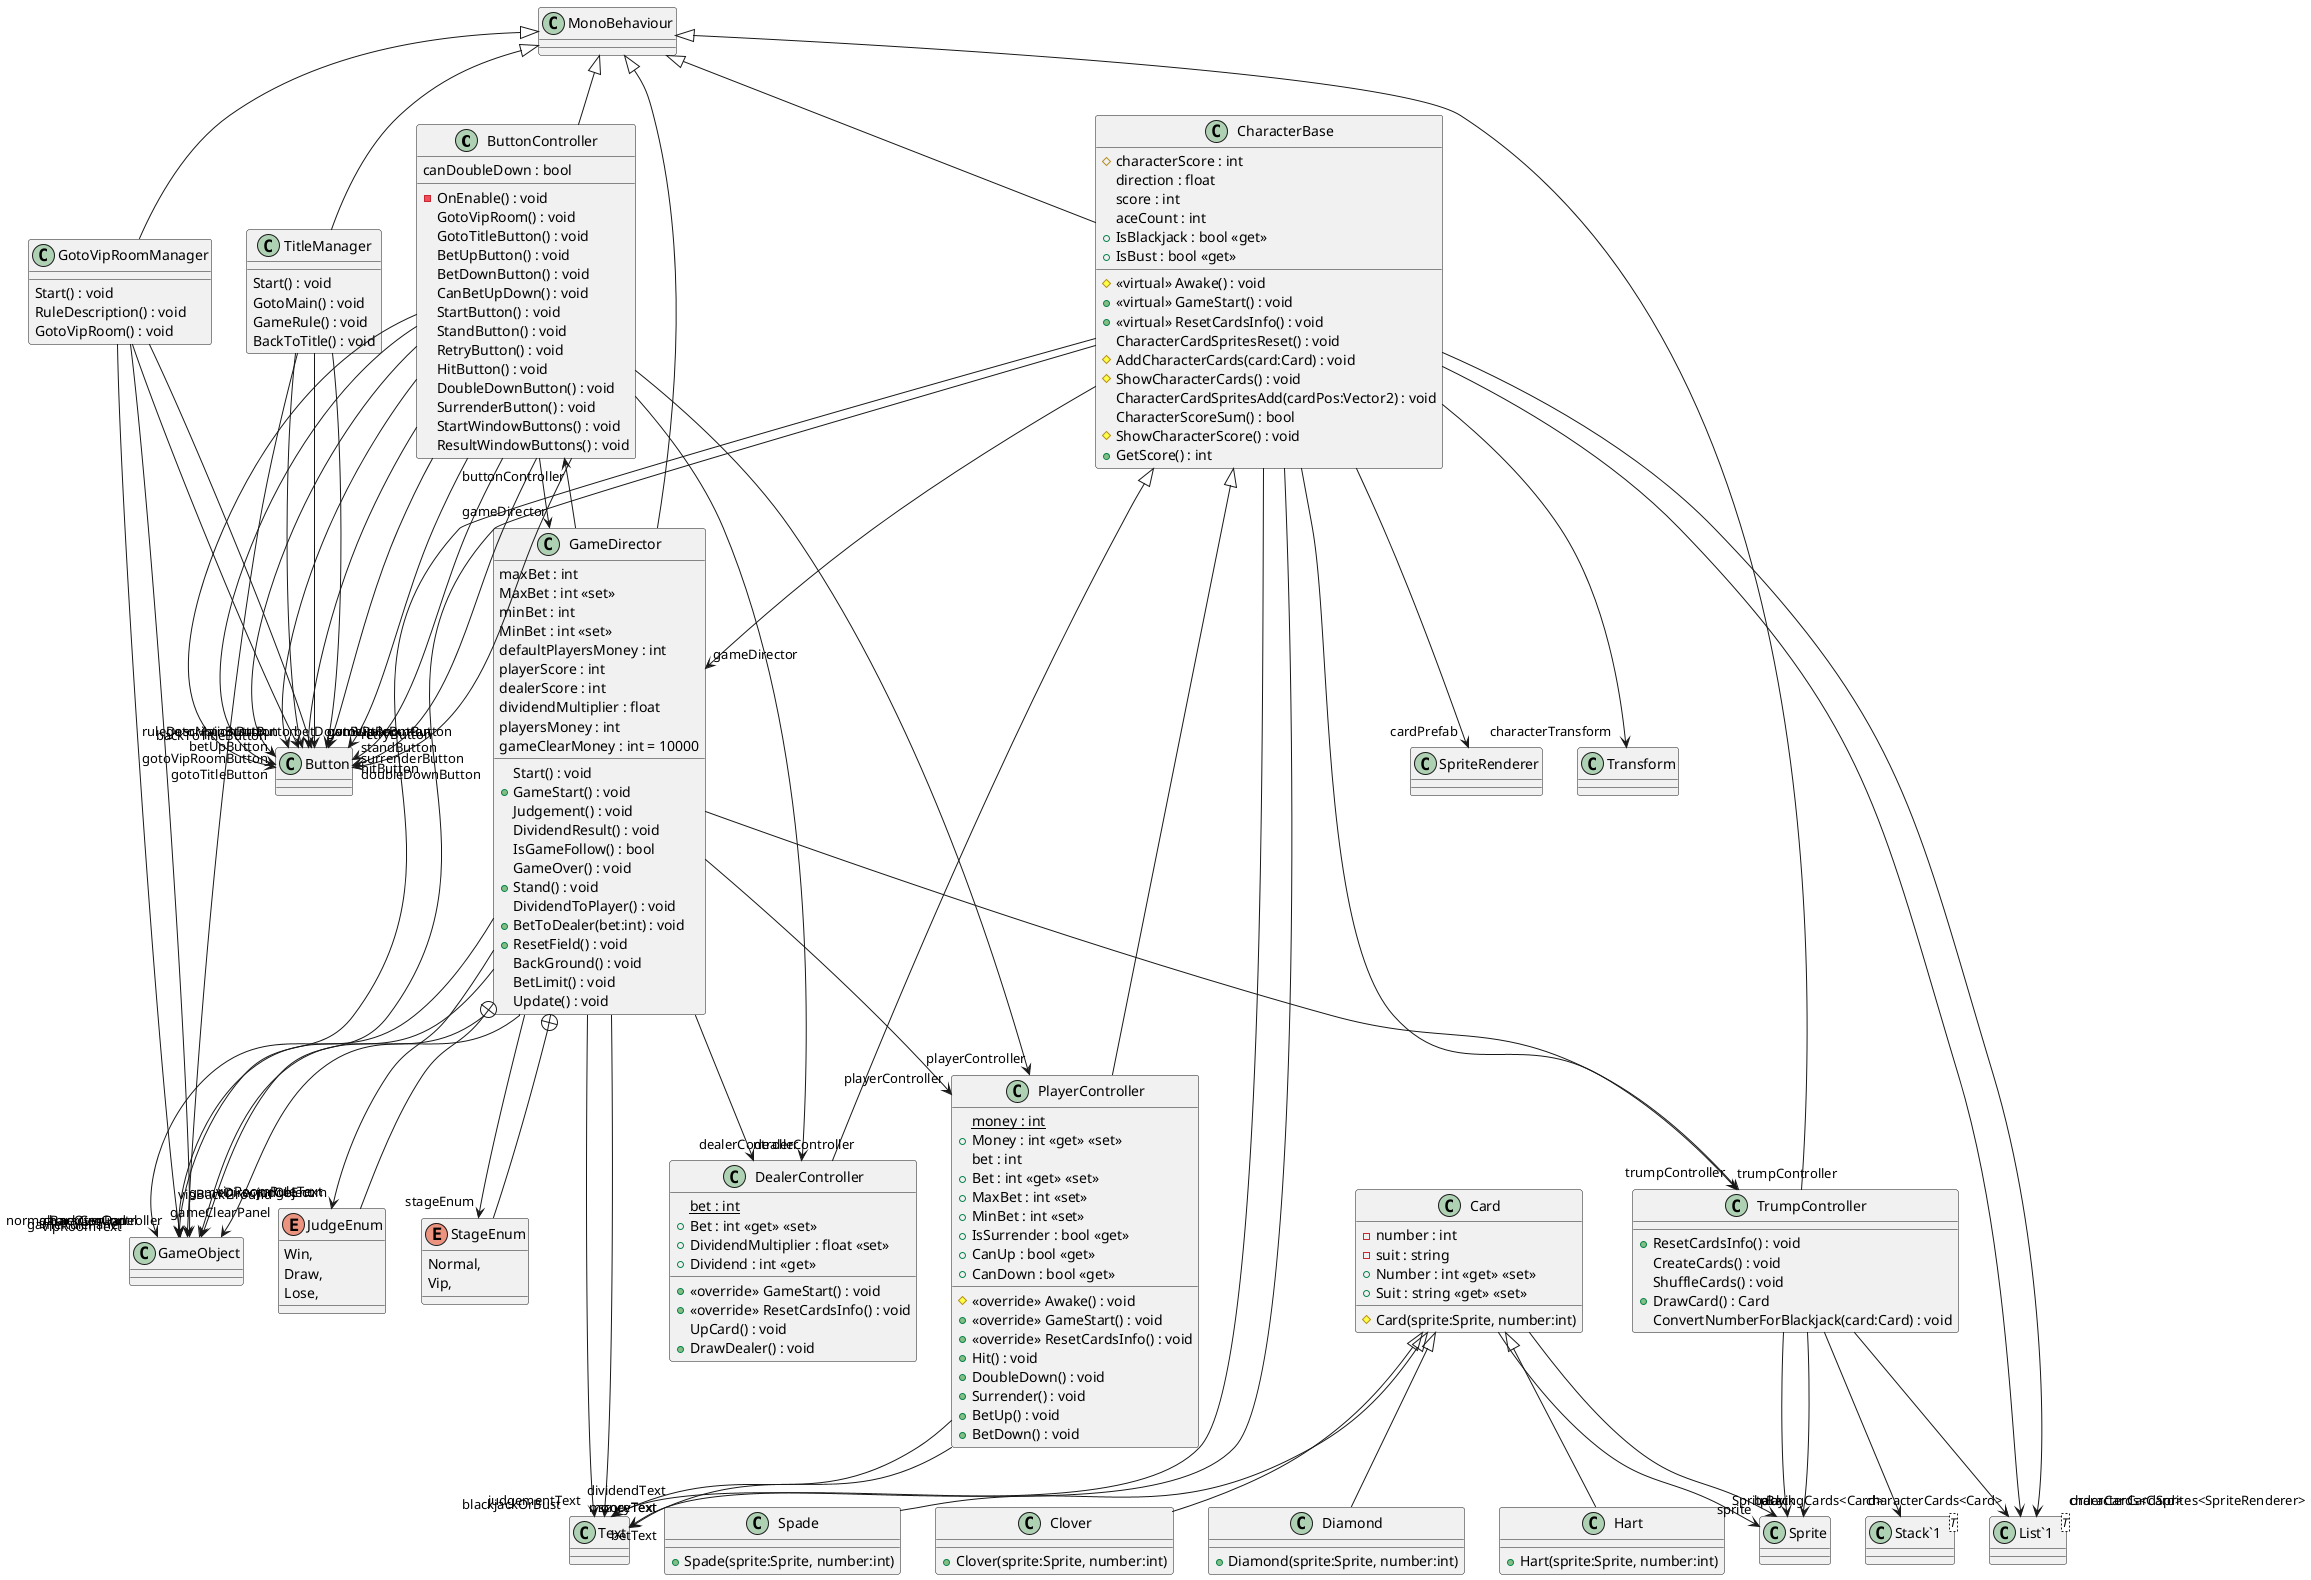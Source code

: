 @startuml
class ButtonController {
    - OnEnable() : void
    GotoVipRoom() : void
    GotoTitleButton() : void
    BetUpButton() : void
    BetDownButton() : void
    CanBetUpDown() : void
    canDoubleDown : bool
    StartButton() : void
    StandButton() : void
    RetryButton() : void
    HitButton() : void
    DoubleDownButton() : void
    SurrenderButton() : void
    StartWindowButtons() : void
    ResultWindowButtons() : void
}
MonoBehaviour <|-- ButtonController
ButtonController --> "gotoVipRoomButton" Button
ButtonController --> "gotoTitleButton" Button
ButtonController --> "betUpButton" Button
ButtonController --> "betDownButton" Button
ButtonController --> "startButton" Button
ButtonController --> "standButton" Button
ButtonController --> "retryButton" Button
ButtonController --> "hitButton" Button
ButtonController --> "doubleDownButton" Button
ButtonController --> "surrenderButton" Button
ButtonController --> "gameDirector" GameDirector
ButtonController --> "playerController" PlayerController
ButtonController --> "dealerController" DealerController
class CharacterBase {
    # characterScore : int
    direction : float
    # <<virtual>> Awake() : void
    + <<virtual>> GameStart() : void
    + <<virtual>> ResetCardsInfo() : void
    CharacterCardSpritesReset() : void
    # AddCharacterCards(card:Card) : void
    # ShowCharacterCards() : void
    CharacterCardSpritesAdd(cardPos:Vector2) : void
    score : int
    aceCount : int
    CharacterScoreSum() : bool
    + IsBlackjack : bool <<get>>
    + IsBust : bool <<get>>
    # ShowCharacterScore() : void
    + GetScore() : int
}
class "List`1"<T> {
}
MonoBehaviour <|-- CharacterBase
CharacterBase --> "characterController" GameObject
CharacterBase --> "blackjackOrBust" Text
CharacterBase --> "characterTransform" Transform
CharacterBase --> "gameDirectorObject" GameObject
CharacterBase --> "gameDirector" GameDirector
CharacterBase --> "trumpController" TrumpController
CharacterBase --> "scoreText" Text
CharacterBase --> "characterCards<Card>" "List`1"
CharacterBase --> "characterCardSprites<SpriteRenderer>" "List`1"
CharacterBase --> "cardPrefab" SpriteRenderer
class DealerController {
    {static} bet : int
    + Bet : int <<get>> <<set>>
    + DividendMultiplier : float <<set>>
    + Dividend : int <<get>>
    + <<override>> GameStart() : void
    + <<override>> ResetCardsInfo() : void
    UpCard() : void
    + DrawDealer() : void
}
CharacterBase <|-- DealerController
class GameDirector {
    maxBet : int
    MaxBet : int <<set>>
    minBet : int
    MinBet : int <<set>>
    defaultPlayersMoney : int
    Start() : void
    + GameStart() : void
    playerScore : int
    dealerScore : int
    Judgement() : void
    dividendMultiplier : float
    DividendResult() : void
    playersMoney : int
    IsGameFollow() : bool
    GameOver() : void
    gameClearMoney : int = 10000
    + Stand() : void
    DividendToPlayer() : void
    + BetToDealer(bet:int) : void
    + ResetField() : void
    BackGround() : void
    BetLimit() : void
    Update() : void
}
enum JudgeEnum {
    Win,
    Draw,
    Lose,
}
enum StageEnum {
    Normal,
    Vip,
}
MonoBehaviour <|-- GameDirector
GameDirector --> "gameOverPanel" GameObject
GameDirector --> "gameClearPanel" GameObject
GameDirector --> "playerController" PlayerController
GameDirector --> "dealerController" DealerController
GameDirector --> "trumpController" TrumpController
GameDirector --> "buttonController" ButtonController
GameDirector --> "judgementText" Text
GameDirector --> "dividendText" Text
GameDirector --> "judgeEnum" JudgeEnum
GameDirector --> "stageEnum" StageEnum
GameDirector --> "normalBackGround" GameObject
GameDirector --> "vipBackGround" GameObject
GameDirector +-- JudgeEnum
GameDirector +-- StageEnum
class GotoVipRoomManager {
    Start() : void
    RuleDescription() : void
    GotoVipRoom() : void
}
MonoBehaviour <|-- GotoVipRoomManager
GotoVipRoomManager --> "ruleDescriptionButton" Button
GotoVipRoomManager --> "gotoVipRoomButton" Button
GotoVipRoomManager --> "vipRoomText" GameObject
GotoVipRoomManager --> "vipRoomRuleText" GameObject
class PlayerController {
    {static} money : int
    + Money : int <<get>> <<set>>
    bet : int
    + Bet : int <<get>> <<set>>
    + MaxBet : int <<set>>
    + MinBet : int <<set>>
    # <<override>> Awake() : void
    + <<override>> GameStart() : void
    + <<override>> ResetCardsInfo() : void
    + Hit() : void
    + DoubleDown() : void
    + IsSurrender : bool <<get>>
    + Surrender() : void
    + CanUp : bool <<get>>
    + CanDown : bool <<get>>
    + BetUp() : void
    + BetDown() : void
}
CharacterBase <|-- PlayerController
PlayerController --> "moneyText" Text
PlayerController --> "betText" Text
class TitleManager {
    Start() : void
    GotoMain() : void
    GameRule() : void
    BackToTitle() : void
}
MonoBehaviour <|-- TitleManager
TitleManager --> "gotoMainButton" Button
TitleManager --> "gameRuleButton" Button
TitleManager --> "backToTitleButton" Button
TitleManager --> "gameRulePanel" GameObject
class TrumpController {
    + ResetCardsInfo() : void
    CreateCards() : void
    ShuffleCards() : void
    + DrawCard() : Card
    ConvertNumberForBlackjack(card:Card) : void
}
class Card {
    - number : int
    - suit : string
    + Number : int <<get>> <<set>>
    + Suit : string <<get>> <<set>>
    # Card(sprite:Sprite, number:int)
}
class Hart {
    + Hart(sprite:Sprite, number:int)
}
class Spade {
    + Spade(sprite:Sprite, number:int)
}
class Clover {
    + Clover(sprite:Sprite, number:int)
}
class Diamond {
    + Diamond(sprite:Sprite, number:int)
}
class "List`1"<T> {
}
class "Stack`1"<T> {
}
MonoBehaviour <|-- TrumpController
TrumpController --> "back" Sprite
TrumpController --> "Back" Sprite
TrumpController --> "orderCards<Card>" "List`1"
TrumpController --> "playingCards<Card>" "Stack`1"
Card --> "sprite" Sprite
Card --> "Sprite" Sprite
Card <|-- Hart
Card <|-- Spade
Card <|-- Clover
Card <|-- Diamond
@enduml
